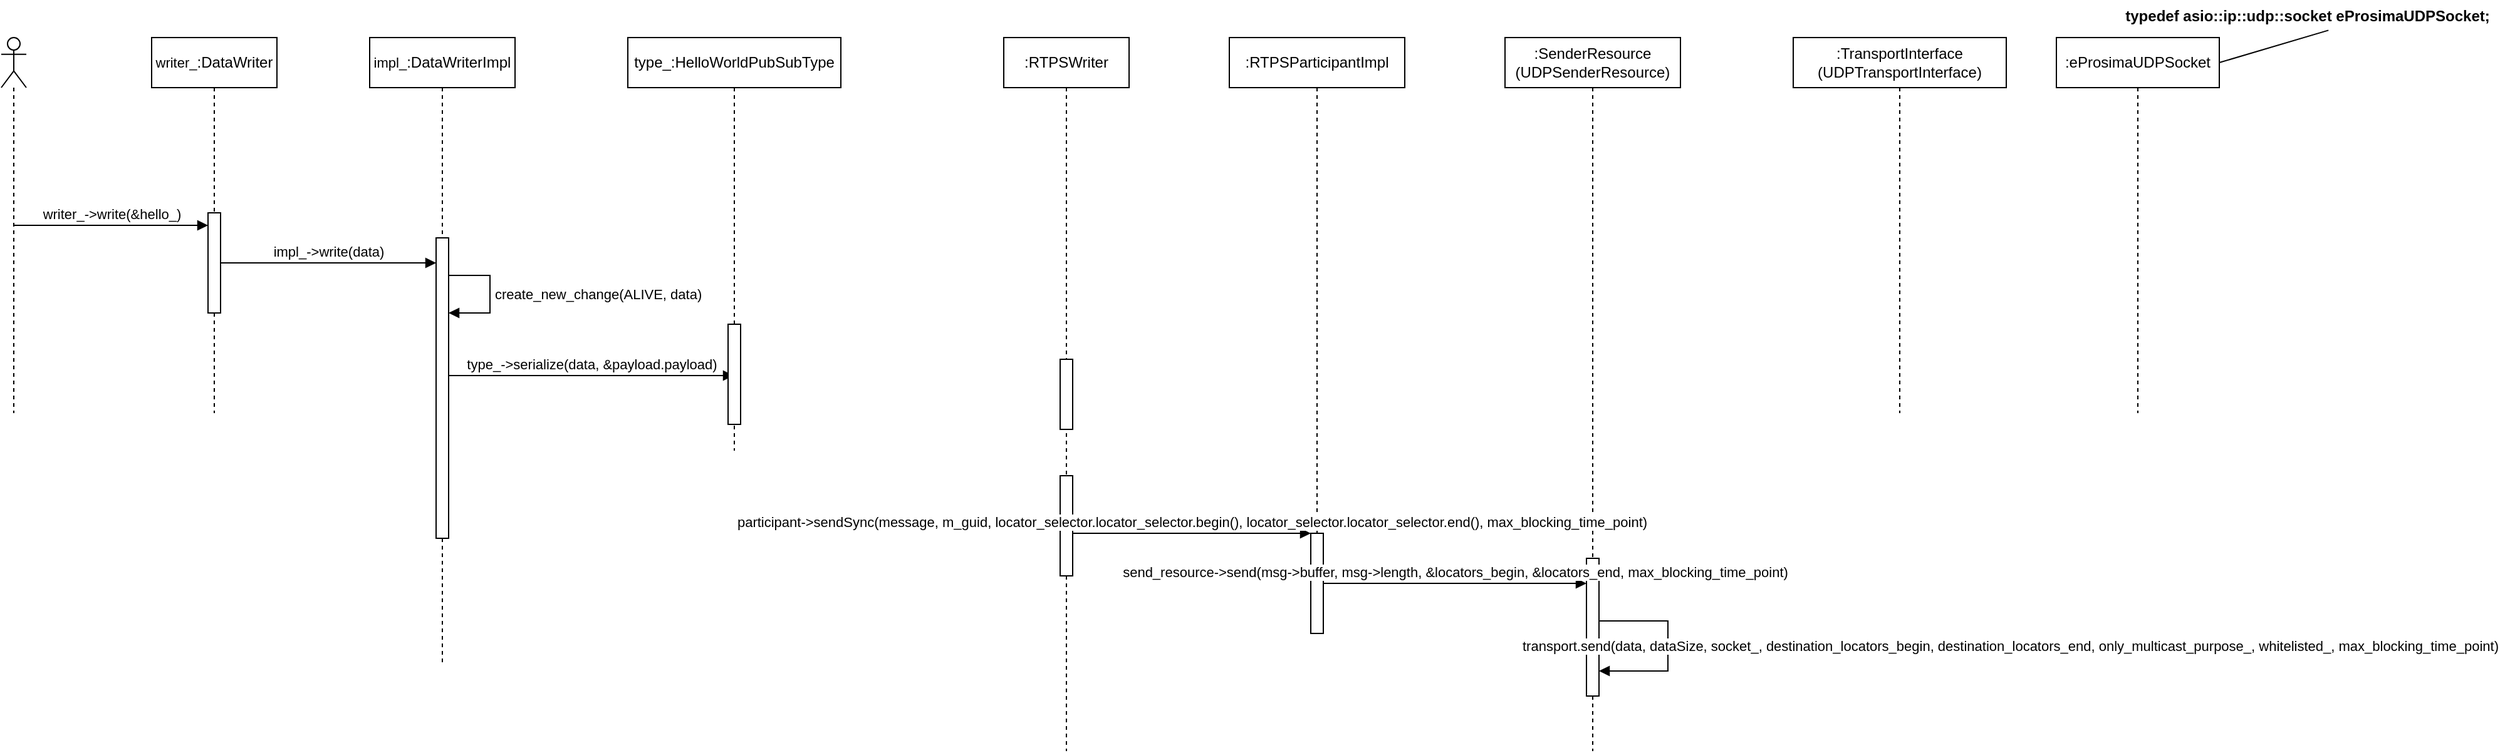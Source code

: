 <mxfile version="26.1.1">
  <diagram name="第 1 页" id="Tpjfd2NYLwCAwLF0lQr-">
    <mxGraphModel dx="1106" dy="581" grid="1" gridSize="10" guides="1" tooltips="1" connect="1" arrows="1" fold="1" page="1" pageScale="1" pageWidth="827" pageHeight="1169" math="0" shadow="0">
      <root>
        <mxCell id="0" />
        <mxCell id="1" parent="0" />
        <mxCell id="QcjXzTzvLksY9jFo9eeE-1" value="" style="shape=umlLifeline;perimeter=lifelinePerimeter;whiteSpace=wrap;html=1;container=1;dropTarget=0;collapsible=0;recursiveResize=0;outlineConnect=0;portConstraint=eastwest;newEdgeStyle={&quot;curved&quot;:0,&quot;rounded&quot;:0};participant=umlActor;" vertex="1" parent="1">
          <mxGeometry x="70" y="200" width="20" height="300" as="geometry" />
        </mxCell>
        <mxCell id="QcjXzTzvLksY9jFo9eeE-5" value="&lt;span style=&quot;font-size: 11px; text-wrap-mode: nowrap; background-color: rgb(255, 255, 255);&quot;&gt;writer_&lt;/span&gt;:DataWriter" style="shape=umlLifeline;perimeter=lifelinePerimeter;whiteSpace=wrap;html=1;container=1;dropTarget=0;collapsible=0;recursiveResize=0;outlineConnect=0;portConstraint=eastwest;newEdgeStyle={&quot;curved&quot;:0,&quot;rounded&quot;:0};" vertex="1" parent="1">
          <mxGeometry x="190" y="200" width="100" height="300" as="geometry" />
        </mxCell>
        <mxCell id="QcjXzTzvLksY9jFo9eeE-7" value="" style="html=1;points=[[0,0,0,0,5],[0,1,0,0,-5],[1,0,0,0,5],[1,1,0,0,-5]];perimeter=orthogonalPerimeter;outlineConnect=0;targetShapes=umlLifeline;portConstraint=eastwest;newEdgeStyle={&quot;curved&quot;:0,&quot;rounded&quot;:0};" vertex="1" parent="QcjXzTzvLksY9jFo9eeE-5">
          <mxGeometry x="45" y="140.0" width="10" height="80" as="geometry" />
        </mxCell>
        <mxCell id="QcjXzTzvLksY9jFo9eeE-6" value="writer_-&amp;gt;write(&amp;amp;hello_)" style="html=1;verticalAlign=bottom;endArrow=block;curved=0;rounded=0;" edge="1" parent="1" source="QcjXzTzvLksY9jFo9eeE-1" target="QcjXzTzvLksY9jFo9eeE-7">
          <mxGeometry width="80" relative="1" as="geometry">
            <mxPoint x="100" y="310" as="sourcePoint" />
            <mxPoint x="180" y="310" as="targetPoint" />
          </mxGeometry>
        </mxCell>
        <mxCell id="QcjXzTzvLksY9jFo9eeE-8" value="&lt;span style=&quot;font-size: 11px; text-wrap-mode: nowrap; background-color: rgb(255, 255, 255);&quot;&gt;impl_&lt;/span&gt;:DataWriterImpl" style="shape=umlLifeline;perimeter=lifelinePerimeter;whiteSpace=wrap;html=1;container=1;dropTarget=0;collapsible=0;recursiveResize=0;outlineConnect=0;portConstraint=eastwest;newEdgeStyle={&quot;curved&quot;:0,&quot;rounded&quot;:0};" vertex="1" parent="1">
          <mxGeometry x="364" y="200" width="116" height="500" as="geometry" />
        </mxCell>
        <mxCell id="QcjXzTzvLksY9jFo9eeE-9" value="" style="html=1;points=[[0,0,0,0,5],[0,1,0,0,-5],[1,0,0,0,5],[1,1,0,0,-5]];perimeter=orthogonalPerimeter;outlineConnect=0;targetShapes=umlLifeline;portConstraint=eastwest;newEdgeStyle={&quot;curved&quot;:0,&quot;rounded&quot;:0};" vertex="1" parent="QcjXzTzvLksY9jFo9eeE-8">
          <mxGeometry x="53" y="160" width="10" height="240" as="geometry" />
        </mxCell>
        <mxCell id="QcjXzTzvLksY9jFo9eeE-13" value="create_new_change(ALIVE, data)" style="html=1;align=left;spacingLeft=2;endArrow=block;rounded=0;edgeStyle=orthogonalEdgeStyle;curved=0;rounded=0;" edge="1" parent="QcjXzTzvLksY9jFo9eeE-8" source="QcjXzTzvLksY9jFo9eeE-9" target="QcjXzTzvLksY9jFo9eeE-9">
          <mxGeometry relative="1" as="geometry">
            <mxPoint x="66" y="190" as="sourcePoint" />
            <Array as="points">
              <mxPoint x="96" y="190" />
              <mxPoint x="96" y="220" />
            </Array>
            <mxPoint x="71" y="220" as="targetPoint" />
          </mxGeometry>
        </mxCell>
        <mxCell id="QcjXzTzvLksY9jFo9eeE-10" value="impl_-&amp;gt;write(data)" style="html=1;verticalAlign=bottom;endArrow=block;curved=0;rounded=0;" edge="1" parent="1" source="QcjXzTzvLksY9jFo9eeE-7" target="QcjXzTzvLksY9jFo9eeE-9">
          <mxGeometry width="80" relative="1" as="geometry">
            <mxPoint x="280" y="370" as="sourcePoint" />
            <mxPoint x="410" y="370.0" as="targetPoint" />
          </mxGeometry>
        </mxCell>
        <mxCell id="QcjXzTzvLksY9jFo9eeE-14" value=":TransportInterface&lt;div&gt;(UDPTransportInterface)&lt;/div&gt;" style="shape=umlLifeline;perimeter=lifelinePerimeter;whiteSpace=wrap;html=1;container=1;dropTarget=0;collapsible=0;recursiveResize=0;outlineConnect=0;portConstraint=eastwest;newEdgeStyle={&quot;curved&quot;:0,&quot;rounded&quot;:0};" vertex="1" parent="1">
          <mxGeometry x="1500" y="200" width="170" height="300" as="geometry" />
        </mxCell>
        <mxCell id="QcjXzTzvLksY9jFo9eeE-15" value=":SenderResource&lt;div&gt;(UDPSenderResource)&lt;/div&gt;" style="shape=umlLifeline;perimeter=lifelinePerimeter;whiteSpace=wrap;html=1;container=1;dropTarget=0;collapsible=0;recursiveResize=0;outlineConnect=0;portConstraint=eastwest;newEdgeStyle={&quot;curved&quot;:0,&quot;rounded&quot;:0};" vertex="1" parent="1">
          <mxGeometry x="1270" y="200" width="140" height="570" as="geometry" />
        </mxCell>
        <mxCell id="QcjXzTzvLksY9jFo9eeE-18" value="" style="html=1;points=[[0,0,0,0,5],[0,1,0,0,-5],[1,0,0,0,5],[1,1,0,0,-5]];perimeter=orthogonalPerimeter;outlineConnect=0;targetShapes=umlLifeline;portConstraint=eastwest;newEdgeStyle={&quot;curved&quot;:0,&quot;rounded&quot;:0};" vertex="1" parent="QcjXzTzvLksY9jFo9eeE-15">
          <mxGeometry x="65" y="416" width="10" height="110" as="geometry" />
        </mxCell>
        <mxCell id="QcjXzTzvLksY9jFo9eeE-23" value="transport.send(data, dataSize, socket_, destination_locators_begin, destination_locators_end, only_multicast_purpose_, whitelisted_, max_blocking_time_point)" style="html=1;align=left;spacingLeft=2;endArrow=block;rounded=0;edgeStyle=orthogonalEdgeStyle;curved=0;rounded=0;" edge="1" target="QcjXzTzvLksY9jFo9eeE-18" parent="QcjXzTzvLksY9jFo9eeE-15" source="QcjXzTzvLksY9jFo9eeE-18">
          <mxGeometry x="-1" y="-68" relative="1" as="geometry">
            <mxPoint x="84.98" y="466.004" as="sourcePoint" />
            <Array as="points">
              <mxPoint x="129.98" y="466" />
              <mxPoint x="129.98" y="506" />
            </Array>
            <mxPoint x="104.98" y="506.004" as="targetPoint" />
            <mxPoint x="-65" y="-48" as="offset" />
          </mxGeometry>
        </mxCell>
        <mxCell id="QcjXzTzvLksY9jFo9eeE-16" value=":RTPSParticipantImpl" style="shape=umlLifeline;perimeter=lifelinePerimeter;whiteSpace=wrap;html=1;container=1;dropTarget=0;collapsible=0;recursiveResize=0;outlineConnect=0;portConstraint=eastwest;newEdgeStyle={&quot;curved&quot;:0,&quot;rounded&quot;:0};" vertex="1" parent="1">
          <mxGeometry x="1050" y="200" width="140" height="476" as="geometry" />
        </mxCell>
        <mxCell id="QcjXzTzvLksY9jFo9eeE-17" value="" style="html=1;points=[[0,0,0,0,5],[0,1,0,0,-5],[1,0,0,0,5],[1,1,0,0,-5]];perimeter=orthogonalPerimeter;outlineConnect=0;targetShapes=umlLifeline;portConstraint=eastwest;newEdgeStyle={&quot;curved&quot;:0,&quot;rounded&quot;:0};" vertex="1" parent="QcjXzTzvLksY9jFo9eeE-16">
          <mxGeometry x="65" y="396" width="10" height="80" as="geometry" />
        </mxCell>
        <mxCell id="QcjXzTzvLksY9jFo9eeE-19" value="send_resource-&amp;gt;send(msg-&amp;gt;buffer, msg-&amp;gt;length, &amp;amp;locators_begin, &amp;amp;locators_end, max_blocking_time_point)" style="html=1;verticalAlign=bottom;endArrow=block;curved=0;rounded=0;" edge="1" parent="1" source="QcjXzTzvLksY9jFo9eeE-17" target="QcjXzTzvLksY9jFo9eeE-18">
          <mxGeometry width="80" relative="1" as="geometry">
            <mxPoint x="1144.98" y="626" as="sourcePoint" />
            <mxPoint x="1224.98" y="626" as="targetPoint" />
          </mxGeometry>
        </mxCell>
        <mxCell id="QcjXzTzvLksY9jFo9eeE-24" value=":eProsimaUDPSocket" style="shape=umlLifeline;perimeter=lifelinePerimeter;whiteSpace=wrap;html=1;container=1;dropTarget=0;collapsible=0;recursiveResize=0;outlineConnect=0;portConstraint=eastwest;newEdgeStyle={&quot;curved&quot;:0,&quot;rounded&quot;:0};" vertex="1" parent="1">
          <mxGeometry x="1710" y="200" width="130" height="300" as="geometry" />
        </mxCell>
        <mxCell id="QcjXzTzvLksY9jFo9eeE-26" value="typedef asio::ip::udp::socket eProsimaUDPSocket;" style="text;align=center;fontStyle=1;verticalAlign=middle;spacingLeft=3;spacingRight=3;strokeColor=none;rotatable=0;points=[[0,0.5],[1,0.5]];portConstraint=eastwest;html=1;" vertex="1" parent="1">
          <mxGeometry x="1870" y="170" width="80" height="26" as="geometry" />
        </mxCell>
        <mxCell id="QcjXzTzvLksY9jFo9eeE-28" value="" style="endArrow=none;html=1;rounded=0;entryX=0.714;entryY=0.93;entryDx=0;entryDy=0;entryPerimeter=0;" edge="1" parent="1" target="QcjXzTzvLksY9jFo9eeE-26">
          <mxGeometry width="50" height="50" relative="1" as="geometry">
            <mxPoint x="1840" y="220" as="sourcePoint" />
            <mxPoint x="1960" y="220" as="targetPoint" />
          </mxGeometry>
        </mxCell>
        <mxCell id="QcjXzTzvLksY9jFo9eeE-29" value=":RTPSWriter" style="shape=umlLifeline;perimeter=lifelinePerimeter;whiteSpace=wrap;html=1;container=1;dropTarget=0;collapsible=0;recursiveResize=0;outlineConnect=0;portConstraint=eastwest;newEdgeStyle={&quot;curved&quot;:0,&quot;rounded&quot;:0};" vertex="1" parent="1">
          <mxGeometry x="870" y="200" width="100" height="570" as="geometry" />
        </mxCell>
        <mxCell id="QcjXzTzvLksY9jFo9eeE-30" value="" style="html=1;points=[[0,0,0,0,5],[0,1,0,0,-5],[1,0,0,0,5],[1,1,0,0,-5]];perimeter=orthogonalPerimeter;outlineConnect=0;targetShapes=umlLifeline;portConstraint=eastwest;newEdgeStyle={&quot;curved&quot;:0,&quot;rounded&quot;:0};" vertex="1" parent="QcjXzTzvLksY9jFo9eeE-29">
          <mxGeometry x="45" y="350" width="10" height="80" as="geometry" />
        </mxCell>
        <mxCell id="QcjXzTzvLksY9jFo9eeE-32" value="" style="html=1;points=[[0,0,0,0,5],[0,1,0,0,-5],[1,0,0,0,5],[1,1,0,0,-5]];perimeter=orthogonalPerimeter;outlineConnect=0;targetShapes=umlLifeline;portConstraint=eastwest;newEdgeStyle={&quot;curved&quot;:0,&quot;rounded&quot;:0};" vertex="1" parent="QcjXzTzvLksY9jFo9eeE-29">
          <mxGeometry x="45" y="257" width="10" height="56" as="geometry" />
        </mxCell>
        <mxCell id="QcjXzTzvLksY9jFo9eeE-31" value="participant-&amp;gt;sendSync(message, m_guid, locator_selector.locator_selector.begin(), locator_selector.locator_selector.end(), max_blocking_time_point)" style="html=1;verticalAlign=bottom;endArrow=block;curved=0;rounded=0;" edge="1" parent="1" source="QcjXzTzvLksY9jFo9eeE-30" target="QcjXzTzvLksY9jFo9eeE-17">
          <mxGeometry width="80" relative="1" as="geometry">
            <mxPoint x="849.98" y="606" as="sourcePoint" />
            <mxPoint x="1109.98" y="606" as="targetPoint" />
          </mxGeometry>
        </mxCell>
        <mxCell id="QcjXzTzvLksY9jFo9eeE-33" value="type_-&amp;gt;serialize(data, &amp;amp;payload.payload)" style="html=1;verticalAlign=bottom;endArrow=block;curved=0;rounded=0;" edge="1" parent="1" target="QcjXzTzvLksY9jFo9eeE-34">
          <mxGeometry width="80" relative="1" as="geometry">
            <mxPoint x="427" y="470" as="sourcePoint" />
            <mxPoint x="520" y="470" as="targetPoint" />
          </mxGeometry>
        </mxCell>
        <mxCell id="QcjXzTzvLksY9jFo9eeE-34" value="type_:HelloWorldPubSubType" style="shape=umlLifeline;perimeter=lifelinePerimeter;whiteSpace=wrap;html=1;container=1;dropTarget=0;collapsible=0;recursiveResize=0;outlineConnect=0;portConstraint=eastwest;newEdgeStyle={&quot;curved&quot;:0,&quot;rounded&quot;:0};" vertex="1" parent="1">
          <mxGeometry x="570" y="200" width="170" height="330" as="geometry" />
        </mxCell>
        <mxCell id="QcjXzTzvLksY9jFo9eeE-35" value="" style="html=1;points=[[0,0,0,0,5],[0,1,0,0,-5],[1,0,0,0,5],[1,1,0,0,-5]];perimeter=orthogonalPerimeter;outlineConnect=0;targetShapes=umlLifeline;portConstraint=eastwest;newEdgeStyle={&quot;curved&quot;:0,&quot;rounded&quot;:0};" vertex="1" parent="QcjXzTzvLksY9jFo9eeE-34">
          <mxGeometry x="80" y="229" width="10" height="80" as="geometry" />
        </mxCell>
      </root>
    </mxGraphModel>
  </diagram>
</mxfile>
